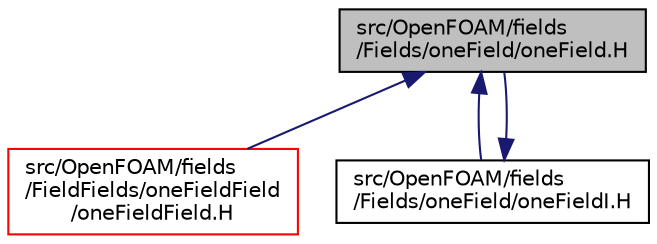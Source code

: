 digraph "src/OpenFOAM/fields/Fields/oneField/oneField.H"
{
  bgcolor="transparent";
  edge [fontname="Helvetica",fontsize="10",labelfontname="Helvetica",labelfontsize="10"];
  node [fontname="Helvetica",fontsize="10",shape=record];
  Node1 [label="src/OpenFOAM/fields\l/Fields/oneField/oneField.H",height=0.2,width=0.4,color="black", fillcolor="grey75", style="filled", fontcolor="black"];
  Node1 -> Node2 [dir="back",color="midnightblue",fontsize="10",style="solid",fontname="Helvetica"];
  Node2 [label="src/OpenFOAM/fields\l/FieldFields/oneFieldField\l/oneFieldField.H",height=0.2,width=0.4,color="red",URL="$a08242.html"];
  Node1 -> Node3 [dir="back",color="midnightblue",fontsize="10",style="solid",fontname="Helvetica"];
  Node3 [label="src/OpenFOAM/fields\l/Fields/oneField/oneFieldI.H",height=0.2,width=0.4,color="black",URL="$a08288.html"];
  Node3 -> Node1 [dir="back",color="midnightblue",fontsize="10",style="solid",fontname="Helvetica"];
}
